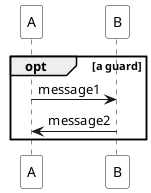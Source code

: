 @startuml
'https://plantuml.com/sequence-diagram
'skinparam monochrome true
skinparam shadowing false
skinparam ParticipantBackgroundColor white
'autonumber

opt a guard
A -> B: message1
B -> A: message2
end
@enduml